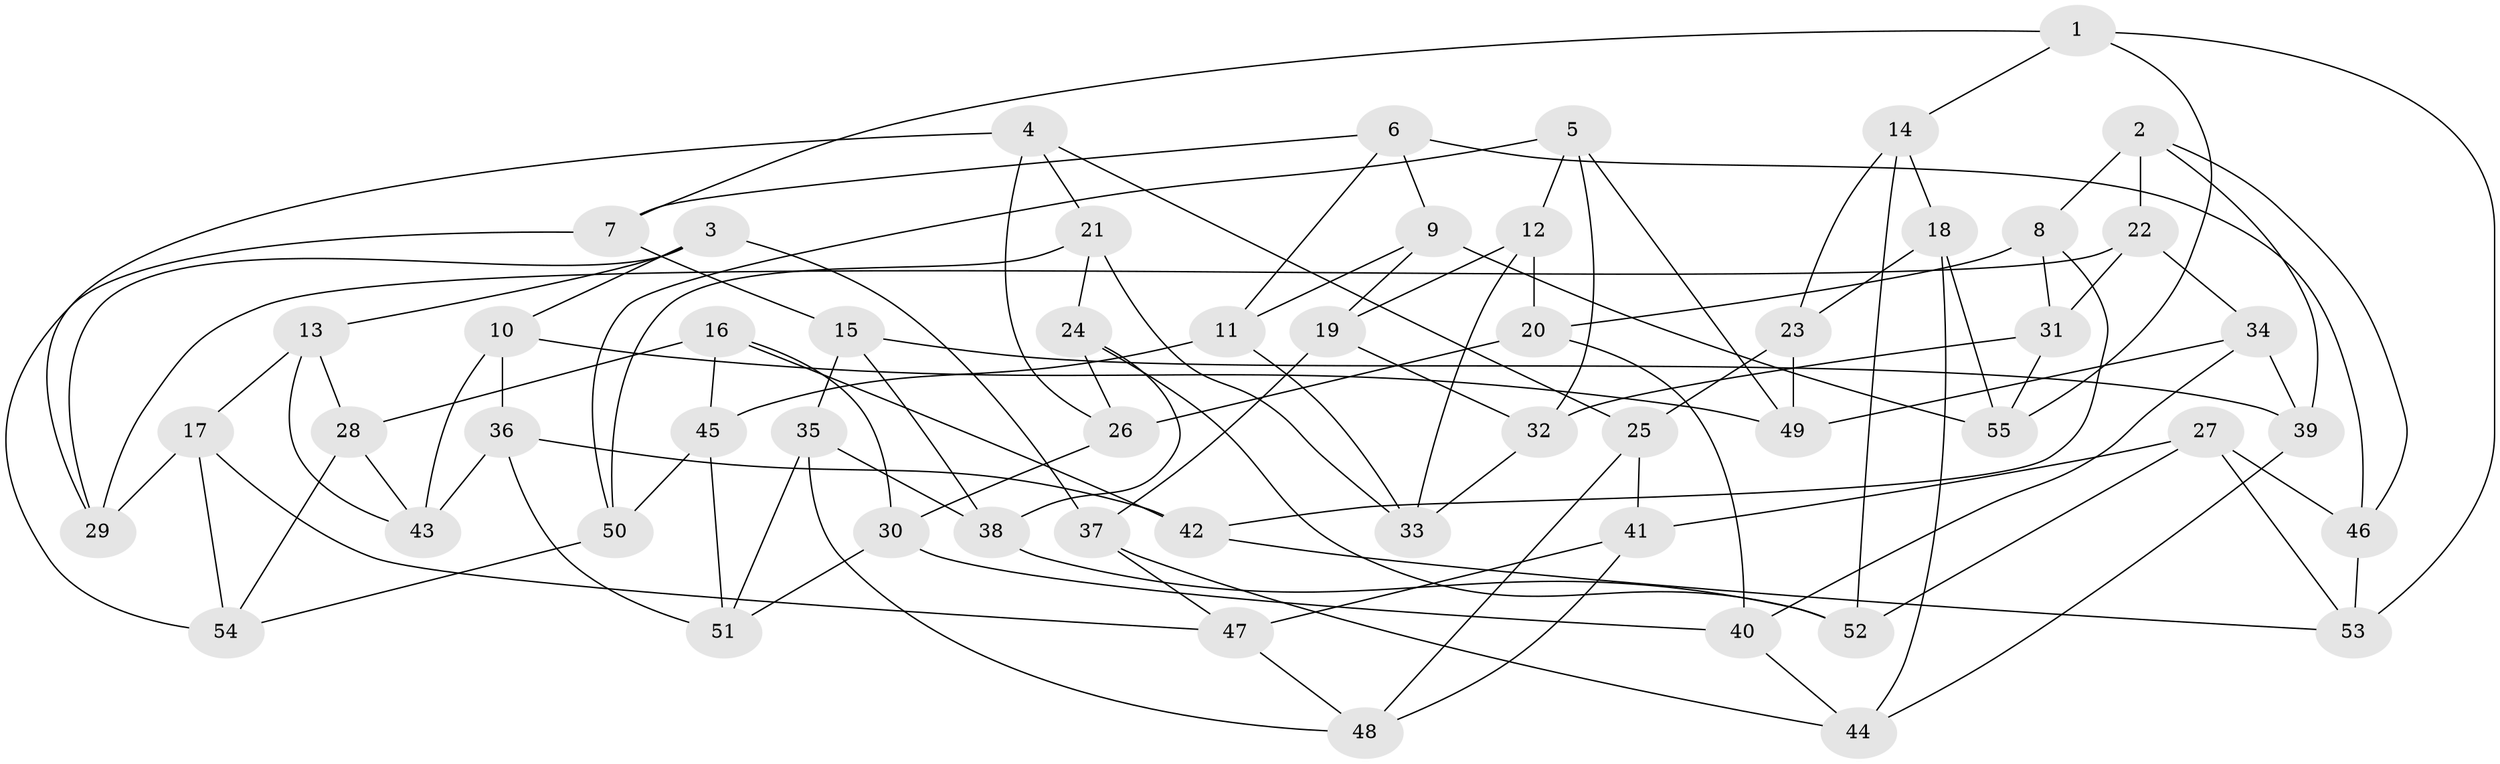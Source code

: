 // coarse degree distribution, {5: 0.28125, 6: 0.40625, 4: 0.28125, 3: 0.03125}
// Generated by graph-tools (version 1.1) at 2025/52/02/27/25 19:52:34]
// undirected, 55 vertices, 110 edges
graph export_dot {
graph [start="1"]
  node [color=gray90,style=filled];
  1;
  2;
  3;
  4;
  5;
  6;
  7;
  8;
  9;
  10;
  11;
  12;
  13;
  14;
  15;
  16;
  17;
  18;
  19;
  20;
  21;
  22;
  23;
  24;
  25;
  26;
  27;
  28;
  29;
  30;
  31;
  32;
  33;
  34;
  35;
  36;
  37;
  38;
  39;
  40;
  41;
  42;
  43;
  44;
  45;
  46;
  47;
  48;
  49;
  50;
  51;
  52;
  53;
  54;
  55;
  1 -- 53;
  1 -- 55;
  1 -- 14;
  1 -- 7;
  2 -- 46;
  2 -- 22;
  2 -- 39;
  2 -- 8;
  3 -- 29;
  3 -- 37;
  3 -- 10;
  3 -- 13;
  4 -- 29;
  4 -- 21;
  4 -- 25;
  4 -- 26;
  5 -- 49;
  5 -- 12;
  5 -- 32;
  5 -- 50;
  6 -- 9;
  6 -- 11;
  6 -- 7;
  6 -- 46;
  7 -- 54;
  7 -- 15;
  8 -- 31;
  8 -- 42;
  8 -- 20;
  9 -- 19;
  9 -- 11;
  9 -- 55;
  10 -- 36;
  10 -- 43;
  10 -- 49;
  11 -- 45;
  11 -- 33;
  12 -- 33;
  12 -- 20;
  12 -- 19;
  13 -- 43;
  13 -- 28;
  13 -- 17;
  14 -- 18;
  14 -- 52;
  14 -- 23;
  15 -- 39;
  15 -- 38;
  15 -- 35;
  16 -- 42;
  16 -- 30;
  16 -- 45;
  16 -- 28;
  17 -- 47;
  17 -- 54;
  17 -- 29;
  18 -- 23;
  18 -- 44;
  18 -- 55;
  19 -- 32;
  19 -- 37;
  20 -- 26;
  20 -- 40;
  21 -- 33;
  21 -- 50;
  21 -- 24;
  22 -- 29;
  22 -- 31;
  22 -- 34;
  23 -- 49;
  23 -- 25;
  24 -- 38;
  24 -- 52;
  24 -- 26;
  25 -- 48;
  25 -- 41;
  26 -- 30;
  27 -- 52;
  27 -- 41;
  27 -- 53;
  27 -- 46;
  28 -- 54;
  28 -- 43;
  30 -- 51;
  30 -- 40;
  31 -- 55;
  31 -- 32;
  32 -- 33;
  34 -- 49;
  34 -- 40;
  34 -- 39;
  35 -- 38;
  35 -- 48;
  35 -- 51;
  36 -- 42;
  36 -- 51;
  36 -- 43;
  37 -- 47;
  37 -- 44;
  38 -- 52;
  39 -- 44;
  40 -- 44;
  41 -- 48;
  41 -- 47;
  42 -- 53;
  45 -- 51;
  45 -- 50;
  46 -- 53;
  47 -- 48;
  50 -- 54;
}
